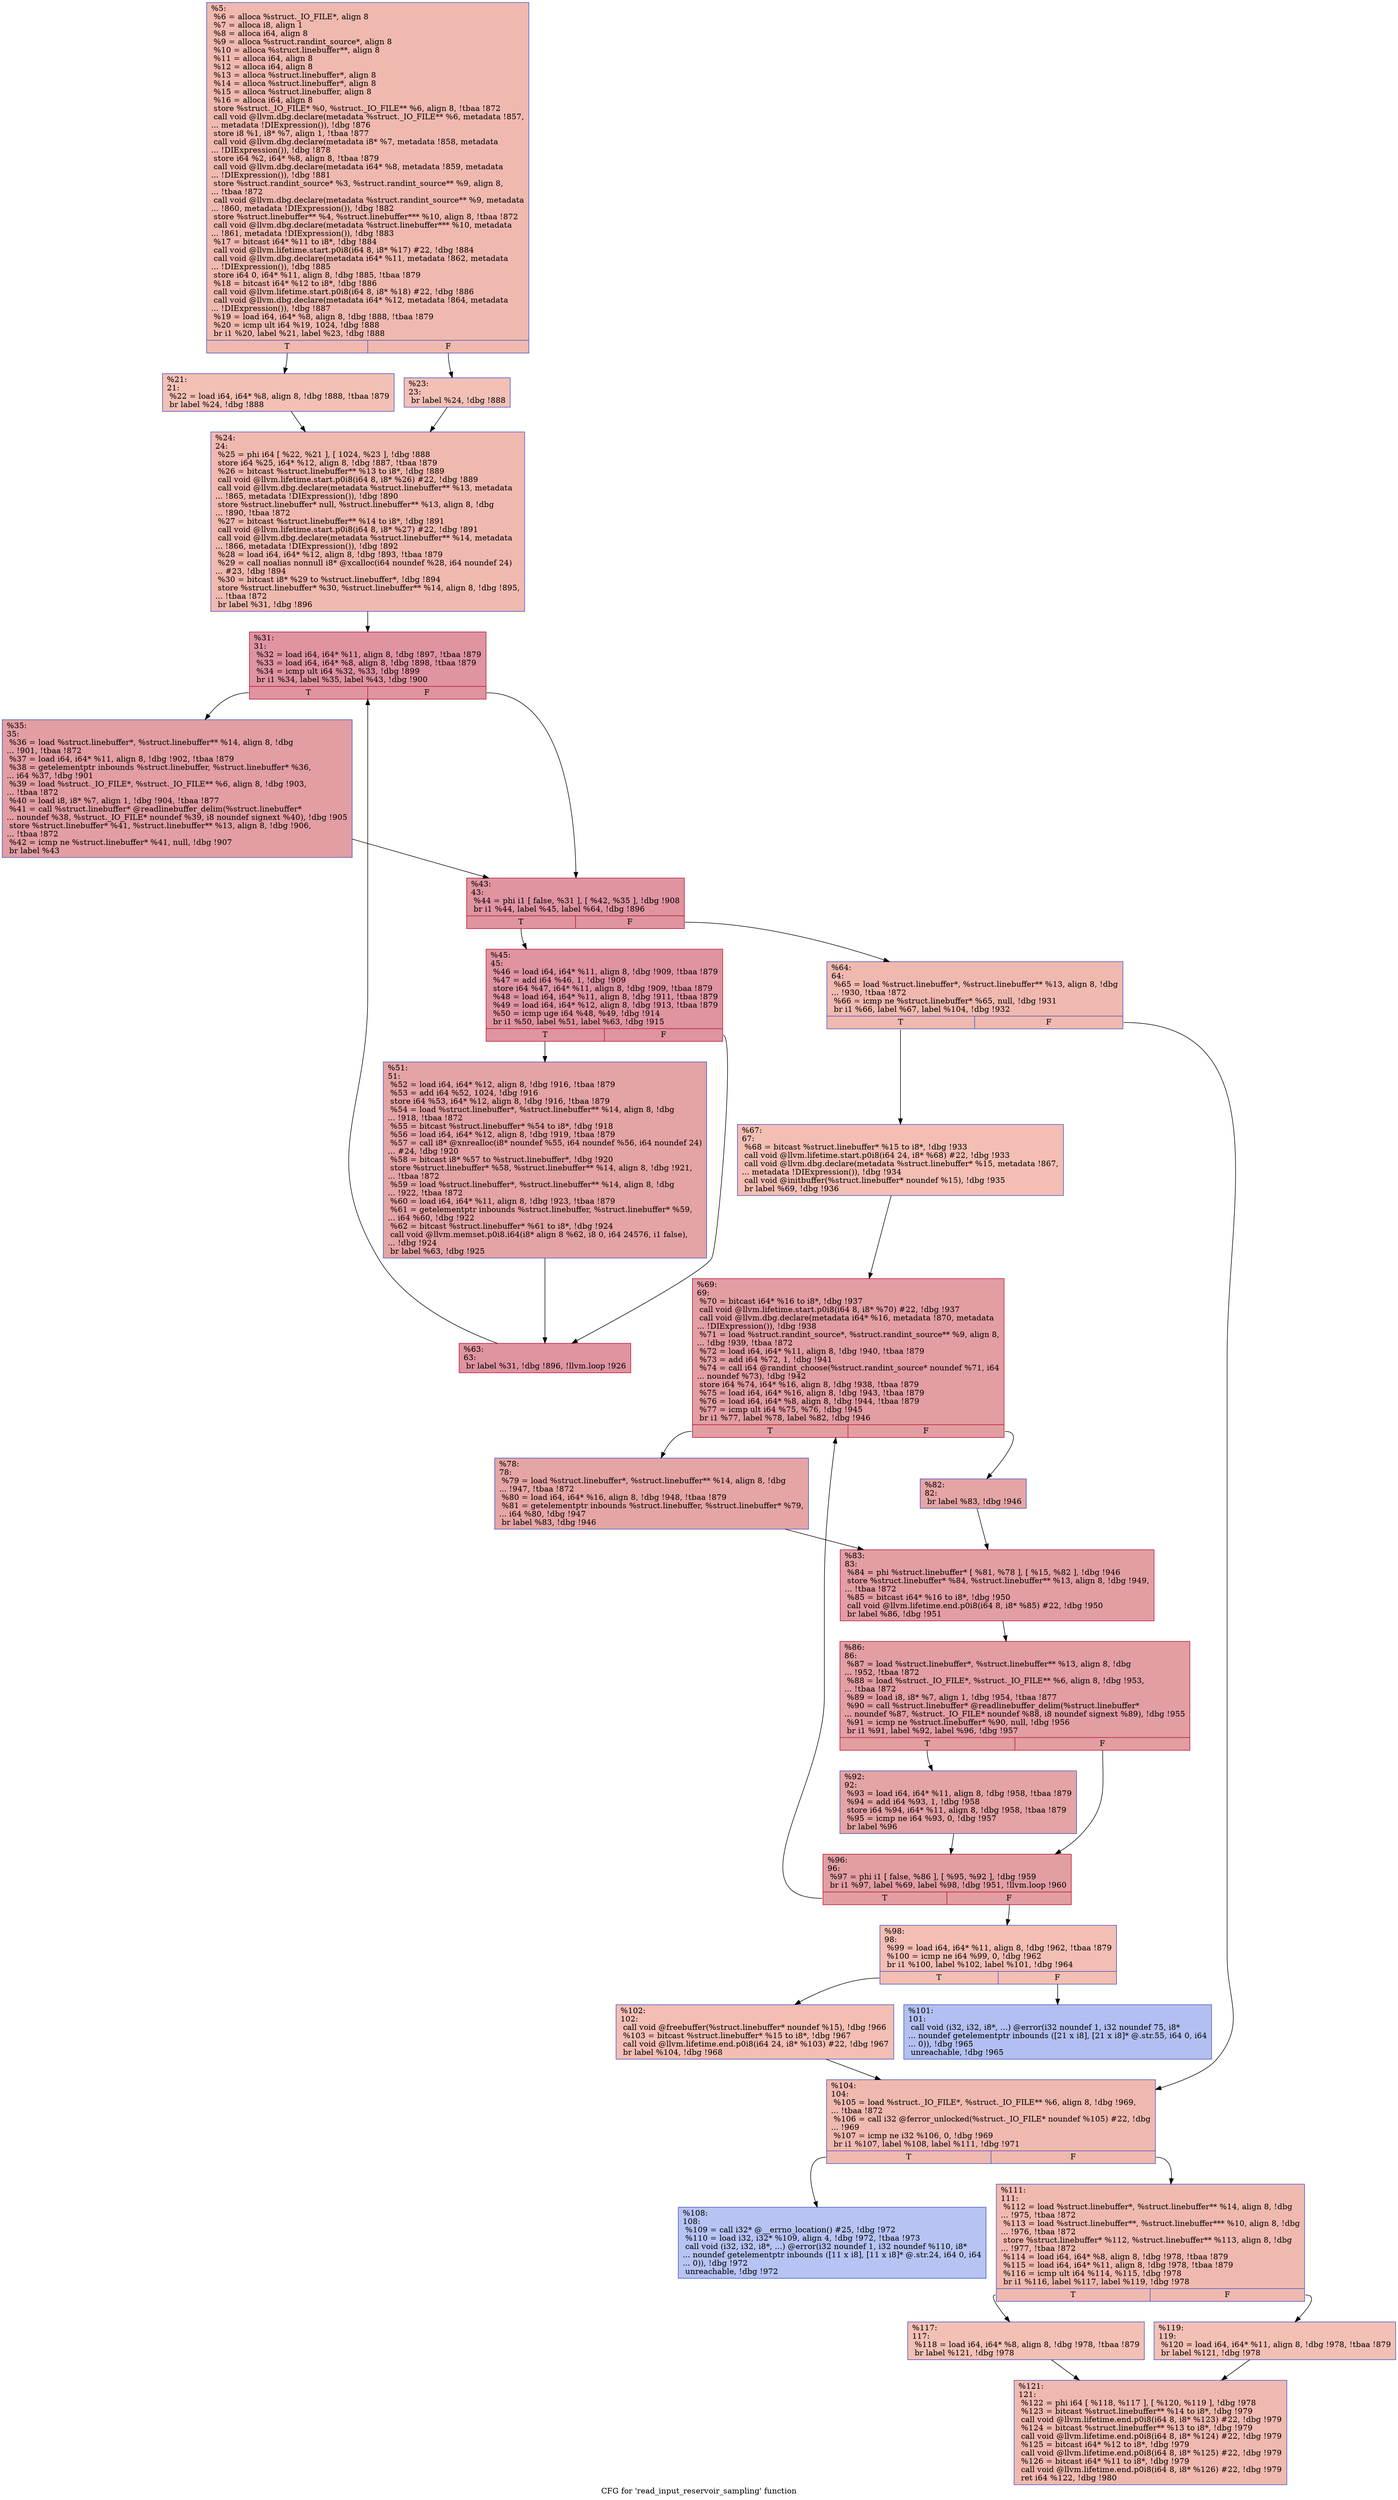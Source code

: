 digraph "CFG for 'read_input_reservoir_sampling' function" {
	label="CFG for 'read_input_reservoir_sampling' function";

	Node0x18a6510 [shape=record,color="#3d50c3ff", style=filled, fillcolor="#de614d70",label="{%5:\l  %6 = alloca %struct._IO_FILE*, align 8\l  %7 = alloca i8, align 1\l  %8 = alloca i64, align 8\l  %9 = alloca %struct.randint_source*, align 8\l  %10 = alloca %struct.linebuffer**, align 8\l  %11 = alloca i64, align 8\l  %12 = alloca i64, align 8\l  %13 = alloca %struct.linebuffer*, align 8\l  %14 = alloca %struct.linebuffer*, align 8\l  %15 = alloca %struct.linebuffer, align 8\l  %16 = alloca i64, align 8\l  store %struct._IO_FILE* %0, %struct._IO_FILE** %6, align 8, !tbaa !872\l  call void @llvm.dbg.declare(metadata %struct._IO_FILE** %6, metadata !857,\l... metadata !DIExpression()), !dbg !876\l  store i8 %1, i8* %7, align 1, !tbaa !877\l  call void @llvm.dbg.declare(metadata i8* %7, metadata !858, metadata\l... !DIExpression()), !dbg !878\l  store i64 %2, i64* %8, align 8, !tbaa !879\l  call void @llvm.dbg.declare(metadata i64* %8, metadata !859, metadata\l... !DIExpression()), !dbg !881\l  store %struct.randint_source* %3, %struct.randint_source** %9, align 8,\l... !tbaa !872\l  call void @llvm.dbg.declare(metadata %struct.randint_source** %9, metadata\l... !860, metadata !DIExpression()), !dbg !882\l  store %struct.linebuffer** %4, %struct.linebuffer*** %10, align 8, !tbaa !872\l  call void @llvm.dbg.declare(metadata %struct.linebuffer*** %10, metadata\l... !861, metadata !DIExpression()), !dbg !883\l  %17 = bitcast i64* %11 to i8*, !dbg !884\l  call void @llvm.lifetime.start.p0i8(i64 8, i8* %17) #22, !dbg !884\l  call void @llvm.dbg.declare(metadata i64* %11, metadata !862, metadata\l... !DIExpression()), !dbg !885\l  store i64 0, i64* %11, align 8, !dbg !885, !tbaa !879\l  %18 = bitcast i64* %12 to i8*, !dbg !886\l  call void @llvm.lifetime.start.p0i8(i64 8, i8* %18) #22, !dbg !886\l  call void @llvm.dbg.declare(metadata i64* %12, metadata !864, metadata\l... !DIExpression()), !dbg !887\l  %19 = load i64, i64* %8, align 8, !dbg !888, !tbaa !879\l  %20 = icmp ult i64 %19, 1024, !dbg !888\l  br i1 %20, label %21, label %23, !dbg !888\l|{<s0>T|<s1>F}}"];
	Node0x18a6510:s0 -> Node0x1893b20;
	Node0x18a6510:s1 -> Node0x1893b70;
	Node0x1893b20 [shape=record,color="#3d50c3ff", style=filled, fillcolor="#e5705870",label="{%21:\l21:                                               \l  %22 = load i64, i64* %8, align 8, !dbg !888, !tbaa !879\l  br label %24, !dbg !888\l}"];
	Node0x1893b20 -> Node0x1893bc0;
	Node0x1893b70 [shape=record,color="#3d50c3ff", style=filled, fillcolor="#e5705870",label="{%23:\l23:                                               \l  br label %24, !dbg !888\l}"];
	Node0x1893b70 -> Node0x1893bc0;
	Node0x1893bc0 [shape=record,color="#3d50c3ff", style=filled, fillcolor="#de614d70",label="{%24:\l24:                                               \l  %25 = phi i64 [ %22, %21 ], [ 1024, %23 ], !dbg !888\l  store i64 %25, i64* %12, align 8, !dbg !887, !tbaa !879\l  %26 = bitcast %struct.linebuffer** %13 to i8*, !dbg !889\l  call void @llvm.lifetime.start.p0i8(i64 8, i8* %26) #22, !dbg !889\l  call void @llvm.dbg.declare(metadata %struct.linebuffer** %13, metadata\l... !865, metadata !DIExpression()), !dbg !890\l  store %struct.linebuffer* null, %struct.linebuffer** %13, align 8, !dbg\l... !890, !tbaa !872\l  %27 = bitcast %struct.linebuffer** %14 to i8*, !dbg !891\l  call void @llvm.lifetime.start.p0i8(i64 8, i8* %27) #22, !dbg !891\l  call void @llvm.dbg.declare(metadata %struct.linebuffer** %14, metadata\l... !866, metadata !DIExpression()), !dbg !892\l  %28 = load i64, i64* %12, align 8, !dbg !893, !tbaa !879\l  %29 = call noalias nonnull i8* @xcalloc(i64 noundef %28, i64 noundef 24)\l... #23, !dbg !894\l  %30 = bitcast i8* %29 to %struct.linebuffer*, !dbg !894\l  store %struct.linebuffer* %30, %struct.linebuffer** %14, align 8, !dbg !895,\l... !tbaa !872\l  br label %31, !dbg !896\l}"];
	Node0x1893bc0 -> Node0x1893c10;
	Node0x1893c10 [shape=record,color="#b70d28ff", style=filled, fillcolor="#b70d2870",label="{%31:\l31:                                               \l  %32 = load i64, i64* %11, align 8, !dbg !897, !tbaa !879\l  %33 = load i64, i64* %8, align 8, !dbg !898, !tbaa !879\l  %34 = icmp ult i64 %32, %33, !dbg !899\l  br i1 %34, label %35, label %43, !dbg !900\l|{<s0>T|<s1>F}}"];
	Node0x1893c10:s0 -> Node0x1893c60;
	Node0x1893c10:s1 -> Node0x1893cb0;
	Node0x1893c60 [shape=record,color="#3d50c3ff", style=filled, fillcolor="#be242e70",label="{%35:\l35:                                               \l  %36 = load %struct.linebuffer*, %struct.linebuffer** %14, align 8, !dbg\l... !901, !tbaa !872\l  %37 = load i64, i64* %11, align 8, !dbg !902, !tbaa !879\l  %38 = getelementptr inbounds %struct.linebuffer, %struct.linebuffer* %36,\l... i64 %37, !dbg !901\l  %39 = load %struct._IO_FILE*, %struct._IO_FILE** %6, align 8, !dbg !903,\l... !tbaa !872\l  %40 = load i8, i8* %7, align 1, !dbg !904, !tbaa !877\l  %41 = call %struct.linebuffer* @readlinebuffer_delim(%struct.linebuffer*\l... noundef %38, %struct._IO_FILE* noundef %39, i8 noundef signext %40), !dbg !905\l  store %struct.linebuffer* %41, %struct.linebuffer** %13, align 8, !dbg !906,\l... !tbaa !872\l  %42 = icmp ne %struct.linebuffer* %41, null, !dbg !907\l  br label %43\l}"];
	Node0x1893c60 -> Node0x1893cb0;
	Node0x1893cb0 [shape=record,color="#b70d28ff", style=filled, fillcolor="#b70d2870",label="{%43:\l43:                                               \l  %44 = phi i1 [ false, %31 ], [ %42, %35 ], !dbg !908\l  br i1 %44, label %45, label %64, !dbg !896\l|{<s0>T|<s1>F}}"];
	Node0x1893cb0:s0 -> Node0x1893d00;
	Node0x1893cb0:s1 -> Node0x1893df0;
	Node0x1893d00 [shape=record,color="#b70d28ff", style=filled, fillcolor="#b70d2870",label="{%45:\l45:                                               \l  %46 = load i64, i64* %11, align 8, !dbg !909, !tbaa !879\l  %47 = add i64 %46, 1, !dbg !909\l  store i64 %47, i64* %11, align 8, !dbg !909, !tbaa !879\l  %48 = load i64, i64* %11, align 8, !dbg !911, !tbaa !879\l  %49 = load i64, i64* %12, align 8, !dbg !913, !tbaa !879\l  %50 = icmp uge i64 %48, %49, !dbg !914\l  br i1 %50, label %51, label %63, !dbg !915\l|{<s0>T|<s1>F}}"];
	Node0x1893d00:s0 -> Node0x1893d50;
	Node0x1893d00:s1 -> Node0x1893da0;
	Node0x1893d50 [shape=record,color="#3d50c3ff", style=filled, fillcolor="#c32e3170",label="{%51:\l51:                                               \l  %52 = load i64, i64* %12, align 8, !dbg !916, !tbaa !879\l  %53 = add i64 %52, 1024, !dbg !916\l  store i64 %53, i64* %12, align 8, !dbg !916, !tbaa !879\l  %54 = load %struct.linebuffer*, %struct.linebuffer** %14, align 8, !dbg\l... !918, !tbaa !872\l  %55 = bitcast %struct.linebuffer* %54 to i8*, !dbg !918\l  %56 = load i64, i64* %12, align 8, !dbg !919, !tbaa !879\l  %57 = call i8* @xnrealloc(i8* noundef %55, i64 noundef %56, i64 noundef 24)\l... #24, !dbg !920\l  %58 = bitcast i8* %57 to %struct.linebuffer*, !dbg !920\l  store %struct.linebuffer* %58, %struct.linebuffer** %14, align 8, !dbg !921,\l... !tbaa !872\l  %59 = load %struct.linebuffer*, %struct.linebuffer** %14, align 8, !dbg\l... !922, !tbaa !872\l  %60 = load i64, i64* %11, align 8, !dbg !923, !tbaa !879\l  %61 = getelementptr inbounds %struct.linebuffer, %struct.linebuffer* %59,\l... i64 %60, !dbg !922\l  %62 = bitcast %struct.linebuffer* %61 to i8*, !dbg !924\l  call void @llvm.memset.p0i8.i64(i8* align 8 %62, i8 0, i64 24576, i1 false),\l... !dbg !924\l  br label %63, !dbg !925\l}"];
	Node0x1893d50 -> Node0x1893da0;
	Node0x1893da0 [shape=record,color="#b70d28ff", style=filled, fillcolor="#b70d2870",label="{%63:\l63:                                               \l  br label %31, !dbg !896, !llvm.loop !926\l}"];
	Node0x1893da0 -> Node0x1893c10;
	Node0x1893df0 [shape=record,color="#3d50c3ff", style=filled, fillcolor="#de614d70",label="{%64:\l64:                                               \l  %65 = load %struct.linebuffer*, %struct.linebuffer** %13, align 8, !dbg\l... !930, !tbaa !872\l  %66 = icmp ne %struct.linebuffer* %65, null, !dbg !931\l  br i1 %66, label %67, label %104, !dbg !932\l|{<s0>T|<s1>F}}"];
	Node0x1893df0:s0 -> Node0x1893e40;
	Node0x1893df0:s1 -> Node0x18941b0;
	Node0x1893e40 [shape=record,color="#3d50c3ff", style=filled, fillcolor="#e36c5570",label="{%67:\l67:                                               \l  %68 = bitcast %struct.linebuffer* %15 to i8*, !dbg !933\l  call void @llvm.lifetime.start.p0i8(i64 24, i8* %68) #22, !dbg !933\l  call void @llvm.dbg.declare(metadata %struct.linebuffer* %15, metadata !867,\l... metadata !DIExpression()), !dbg !934\l  call void @initbuffer(%struct.linebuffer* noundef %15), !dbg !935\l  br label %69, !dbg !936\l}"];
	Node0x1893e40 -> Node0x1893e90;
	Node0x1893e90 [shape=record,color="#b70d28ff", style=filled, fillcolor="#be242e70",label="{%69:\l69:                                               \l  %70 = bitcast i64* %16 to i8*, !dbg !937\l  call void @llvm.lifetime.start.p0i8(i64 8, i8* %70) #22, !dbg !937\l  call void @llvm.dbg.declare(metadata i64* %16, metadata !870, metadata\l... !DIExpression()), !dbg !938\l  %71 = load %struct.randint_source*, %struct.randint_source** %9, align 8,\l... !dbg !939, !tbaa !872\l  %72 = load i64, i64* %11, align 8, !dbg !940, !tbaa !879\l  %73 = add i64 %72, 1, !dbg !941\l  %74 = call i64 @randint_choose(%struct.randint_source* noundef %71, i64\l... noundef %73), !dbg !942\l  store i64 %74, i64* %16, align 8, !dbg !938, !tbaa !879\l  %75 = load i64, i64* %16, align 8, !dbg !943, !tbaa !879\l  %76 = load i64, i64* %8, align 8, !dbg !944, !tbaa !879\l  %77 = icmp ult i64 %75, %76, !dbg !945\l  br i1 %77, label %78, label %82, !dbg !946\l|{<s0>T|<s1>F}}"];
	Node0x1893e90:s0 -> Node0x1893ee0;
	Node0x1893e90:s1 -> Node0x1893f30;
	Node0x1893ee0 [shape=record,color="#3d50c3ff", style=filled, fillcolor="#c5333470",label="{%78:\l78:                                               \l  %79 = load %struct.linebuffer*, %struct.linebuffer** %14, align 8, !dbg\l... !947, !tbaa !872\l  %80 = load i64, i64* %16, align 8, !dbg !948, !tbaa !879\l  %81 = getelementptr inbounds %struct.linebuffer, %struct.linebuffer* %79,\l... i64 %80, !dbg !947\l  br label %83, !dbg !946\l}"];
	Node0x1893ee0 -> Node0x1893f80;
	Node0x1893f30 [shape=record,color="#3d50c3ff", style=filled, fillcolor="#c5333470",label="{%82:\l82:                                               \l  br label %83, !dbg !946\l}"];
	Node0x1893f30 -> Node0x1893f80;
	Node0x1893f80 [shape=record,color="#b70d28ff", style=filled, fillcolor="#be242e70",label="{%83:\l83:                                               \l  %84 = phi %struct.linebuffer* [ %81, %78 ], [ %15, %82 ], !dbg !946\l  store %struct.linebuffer* %84, %struct.linebuffer** %13, align 8, !dbg !949,\l... !tbaa !872\l  %85 = bitcast i64* %16 to i8*, !dbg !950\l  call void @llvm.lifetime.end.p0i8(i64 8, i8* %85) #22, !dbg !950\l  br label %86, !dbg !951\l}"];
	Node0x1893f80 -> Node0x1893fd0;
	Node0x1893fd0 [shape=record,color="#b70d28ff", style=filled, fillcolor="#be242e70",label="{%86:\l86:                                               \l  %87 = load %struct.linebuffer*, %struct.linebuffer** %13, align 8, !dbg\l... !952, !tbaa !872\l  %88 = load %struct._IO_FILE*, %struct._IO_FILE** %6, align 8, !dbg !953,\l... !tbaa !872\l  %89 = load i8, i8* %7, align 1, !dbg !954, !tbaa !877\l  %90 = call %struct.linebuffer* @readlinebuffer_delim(%struct.linebuffer*\l... noundef %87, %struct._IO_FILE* noundef %88, i8 noundef signext %89), !dbg !955\l  %91 = icmp ne %struct.linebuffer* %90, null, !dbg !956\l  br i1 %91, label %92, label %96, !dbg !957\l|{<s0>T|<s1>F}}"];
	Node0x1893fd0:s0 -> Node0x1894020;
	Node0x1893fd0:s1 -> Node0x1894070;
	Node0x1894020 [shape=record,color="#3d50c3ff", style=filled, fillcolor="#c32e3170",label="{%92:\l92:                                               \l  %93 = load i64, i64* %11, align 8, !dbg !958, !tbaa !879\l  %94 = add i64 %93, 1, !dbg !958\l  store i64 %94, i64* %11, align 8, !dbg !958, !tbaa !879\l  %95 = icmp ne i64 %93, 0, !dbg !957\l  br label %96\l}"];
	Node0x1894020 -> Node0x1894070;
	Node0x1894070 [shape=record,color="#b70d28ff", style=filled, fillcolor="#be242e70",label="{%96:\l96:                                               \l  %97 = phi i1 [ false, %86 ], [ %95, %92 ], !dbg !959\l  br i1 %97, label %69, label %98, !dbg !951, !llvm.loop !960\l|{<s0>T|<s1>F}}"];
	Node0x1894070:s0 -> Node0x1893e90;
	Node0x1894070:s1 -> Node0x18940c0;
	Node0x18940c0 [shape=record,color="#3d50c3ff", style=filled, fillcolor="#e36c5570",label="{%98:\l98:                                               \l  %99 = load i64, i64* %11, align 8, !dbg !962, !tbaa !879\l  %100 = icmp ne i64 %99, 0, !dbg !962\l  br i1 %100, label %102, label %101, !dbg !964\l|{<s0>T|<s1>F}}"];
	Node0x18940c0:s0 -> Node0x1894160;
	Node0x18940c0:s1 -> Node0x1894110;
	Node0x1894110 [shape=record,color="#3d50c3ff", style=filled, fillcolor="#536edd70",label="{%101:\l101:                                              \l  call void (i32, i32, i8*, ...) @error(i32 noundef 1, i32 noundef 75, i8*\l... noundef getelementptr inbounds ([21 x i8], [21 x i8]* @.str.55, i64 0, i64\l... 0)), !dbg !965\l  unreachable, !dbg !965\l}"];
	Node0x1894160 [shape=record,color="#3d50c3ff", style=filled, fillcolor="#e36c5570",label="{%102:\l102:                                              \l  call void @freebuffer(%struct.linebuffer* noundef %15), !dbg !966\l  %103 = bitcast %struct.linebuffer* %15 to i8*, !dbg !967\l  call void @llvm.lifetime.end.p0i8(i64 24, i8* %103) #22, !dbg !967\l  br label %104, !dbg !968\l}"];
	Node0x1894160 -> Node0x18941b0;
	Node0x18941b0 [shape=record,color="#3d50c3ff", style=filled, fillcolor="#de614d70",label="{%104:\l104:                                              \l  %105 = load %struct._IO_FILE*, %struct._IO_FILE** %6, align 8, !dbg !969,\l... !tbaa !872\l  %106 = call i32 @ferror_unlocked(%struct._IO_FILE* noundef %105) #22, !dbg\l... !969\l  %107 = icmp ne i32 %106, 0, !dbg !969\l  br i1 %107, label %108, label %111, !dbg !971\l|{<s0>T|<s1>F}}"];
	Node0x18941b0:s0 -> Node0x1894200;
	Node0x18941b0:s1 -> Node0x1894250;
	Node0x1894200 [shape=record,color="#3d50c3ff", style=filled, fillcolor="#5977e370",label="{%108:\l108:                                              \l  %109 = call i32* @__errno_location() #25, !dbg !972\l  %110 = load i32, i32* %109, align 4, !dbg !972, !tbaa !973\l  call void (i32, i32, i8*, ...) @error(i32 noundef 1, i32 noundef %110, i8*\l... noundef getelementptr inbounds ([11 x i8], [11 x i8]* @.str.24, i64 0, i64\l... 0)), !dbg !972\l  unreachable, !dbg !972\l}"];
	Node0x1894250 [shape=record,color="#3d50c3ff", style=filled, fillcolor="#de614d70",label="{%111:\l111:                                              \l  %112 = load %struct.linebuffer*, %struct.linebuffer** %14, align 8, !dbg\l... !975, !tbaa !872\l  %113 = load %struct.linebuffer**, %struct.linebuffer*** %10, align 8, !dbg\l... !976, !tbaa !872\l  store %struct.linebuffer* %112, %struct.linebuffer** %113, align 8, !dbg\l... !977, !tbaa !872\l  %114 = load i64, i64* %8, align 8, !dbg !978, !tbaa !879\l  %115 = load i64, i64* %11, align 8, !dbg !978, !tbaa !879\l  %116 = icmp ult i64 %114, %115, !dbg !978\l  br i1 %116, label %117, label %119, !dbg !978\l|{<s0>T|<s1>F}}"];
	Node0x1894250:s0 -> Node0x18942a0;
	Node0x1894250:s1 -> Node0x18942f0;
	Node0x18942a0 [shape=record,color="#3d50c3ff", style=filled, fillcolor="#e5705870",label="{%117:\l117:                                              \l  %118 = load i64, i64* %8, align 8, !dbg !978, !tbaa !879\l  br label %121, !dbg !978\l}"];
	Node0x18942a0 -> Node0x1894340;
	Node0x18942f0 [shape=record,color="#3d50c3ff", style=filled, fillcolor="#e5705870",label="{%119:\l119:                                              \l  %120 = load i64, i64* %11, align 8, !dbg !978, !tbaa !879\l  br label %121, !dbg !978\l}"];
	Node0x18942f0 -> Node0x1894340;
	Node0x1894340 [shape=record,color="#3d50c3ff", style=filled, fillcolor="#de614d70",label="{%121:\l121:                                              \l  %122 = phi i64 [ %118, %117 ], [ %120, %119 ], !dbg !978\l  %123 = bitcast %struct.linebuffer** %14 to i8*, !dbg !979\l  call void @llvm.lifetime.end.p0i8(i64 8, i8* %123) #22, !dbg !979\l  %124 = bitcast %struct.linebuffer** %13 to i8*, !dbg !979\l  call void @llvm.lifetime.end.p0i8(i64 8, i8* %124) #22, !dbg !979\l  %125 = bitcast i64* %12 to i8*, !dbg !979\l  call void @llvm.lifetime.end.p0i8(i64 8, i8* %125) #22, !dbg !979\l  %126 = bitcast i64* %11 to i8*, !dbg !979\l  call void @llvm.lifetime.end.p0i8(i64 8, i8* %126) #22, !dbg !979\l  ret i64 %122, !dbg !980\l}"];
}
